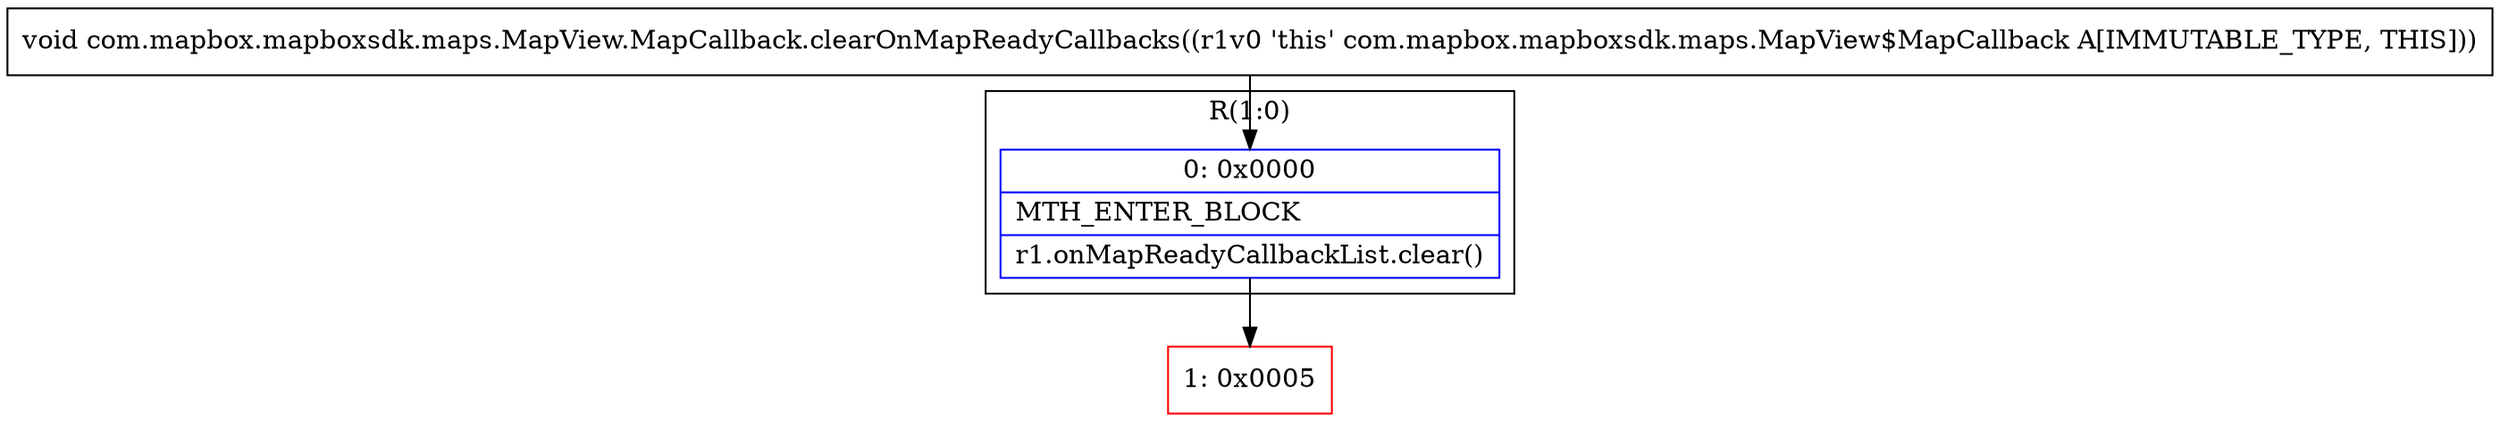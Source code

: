 digraph "CFG forcom.mapbox.mapboxsdk.maps.MapView.MapCallback.clearOnMapReadyCallbacks()V" {
subgraph cluster_Region_663539992 {
label = "R(1:0)";
node [shape=record,color=blue];
Node_0 [shape=record,label="{0\:\ 0x0000|MTH_ENTER_BLOCK\l|r1.onMapReadyCallbackList.clear()\l}"];
}
Node_1 [shape=record,color=red,label="{1\:\ 0x0005}"];
MethodNode[shape=record,label="{void com.mapbox.mapboxsdk.maps.MapView.MapCallback.clearOnMapReadyCallbacks((r1v0 'this' com.mapbox.mapboxsdk.maps.MapView$MapCallback A[IMMUTABLE_TYPE, THIS])) }"];
MethodNode -> Node_0;
Node_0 -> Node_1;
}


